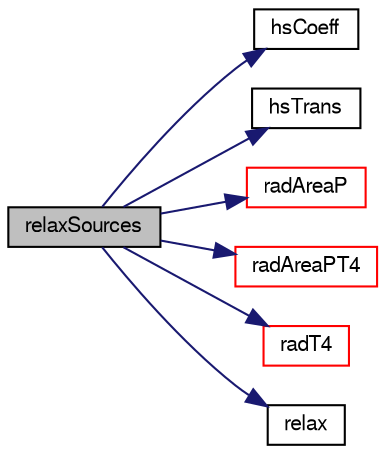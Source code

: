digraph "relaxSources"
{
  bgcolor="transparent";
  edge [fontname="FreeSans",fontsize="10",labelfontname="FreeSans",labelfontsize="10"];
  node [fontname="FreeSans",fontsize="10",shape=record];
  rankdir="LR";
  Node1 [label="relaxSources",height=0.2,width=0.4,color="black", fillcolor="grey75", style="filled" fontcolor="black"];
  Node1 -> Node2 [color="midnightblue",fontsize="10",style="solid",fontname="FreeSans"];
  Node2 [label="hsCoeff",height=0.2,width=0.4,color="black",URL="$a02519.html#a1eecda57e422519b1696bdef4600bc90",tooltip="Return coefficient for carrier phase hs equation. "];
  Node1 -> Node3 [color="midnightblue",fontsize="10",style="solid",fontname="FreeSans"];
  Node3 [label="hsTrans",height=0.2,width=0.4,color="black",URL="$a02519.html#ab99a4fea9e430bddb9eeba838e0bf2cd",tooltip="Sensible enthalpy transfer [J/kg]. "];
  Node1 -> Node4 [color="midnightblue",fontsize="10",style="solid",fontname="FreeSans"];
  Node4 [label="radAreaP",height=0.2,width=0.4,color="red",URL="$a02519.html#a14e7cc229b02306a176cb4fa576bd0f5",tooltip="Radiation sum of parcel projected areas [m2]. "];
  Node1 -> Node5 [color="midnightblue",fontsize="10",style="solid",fontname="FreeSans"];
  Node5 [label="radAreaPT4",height=0.2,width=0.4,color="red",URL="$a02519.html#a1f7cca7d1c8c58f98c119f9fe649f025",tooltip="Radiation sum of parcel projected area*temperature^4 [m2K4]. "];
  Node1 -> Node6 [color="midnightblue",fontsize="10",style="solid",fontname="FreeSans"];
  Node6 [label="radT4",height=0.2,width=0.4,color="red",URL="$a02519.html#a511bfa125f253f8f40348d9976015d0b",tooltip="Radiation sum of parcel temperature^4 [K4]. "];
  Node1 -> Node7 [color="midnightblue",fontsize="10",style="solid",fontname="FreeSans"];
  Node7 [label="relax",height=0.2,width=0.4,color="black",URL="$a02914.html#adaecd68f67bb98e5f54a0d4245bfa299"];
}
